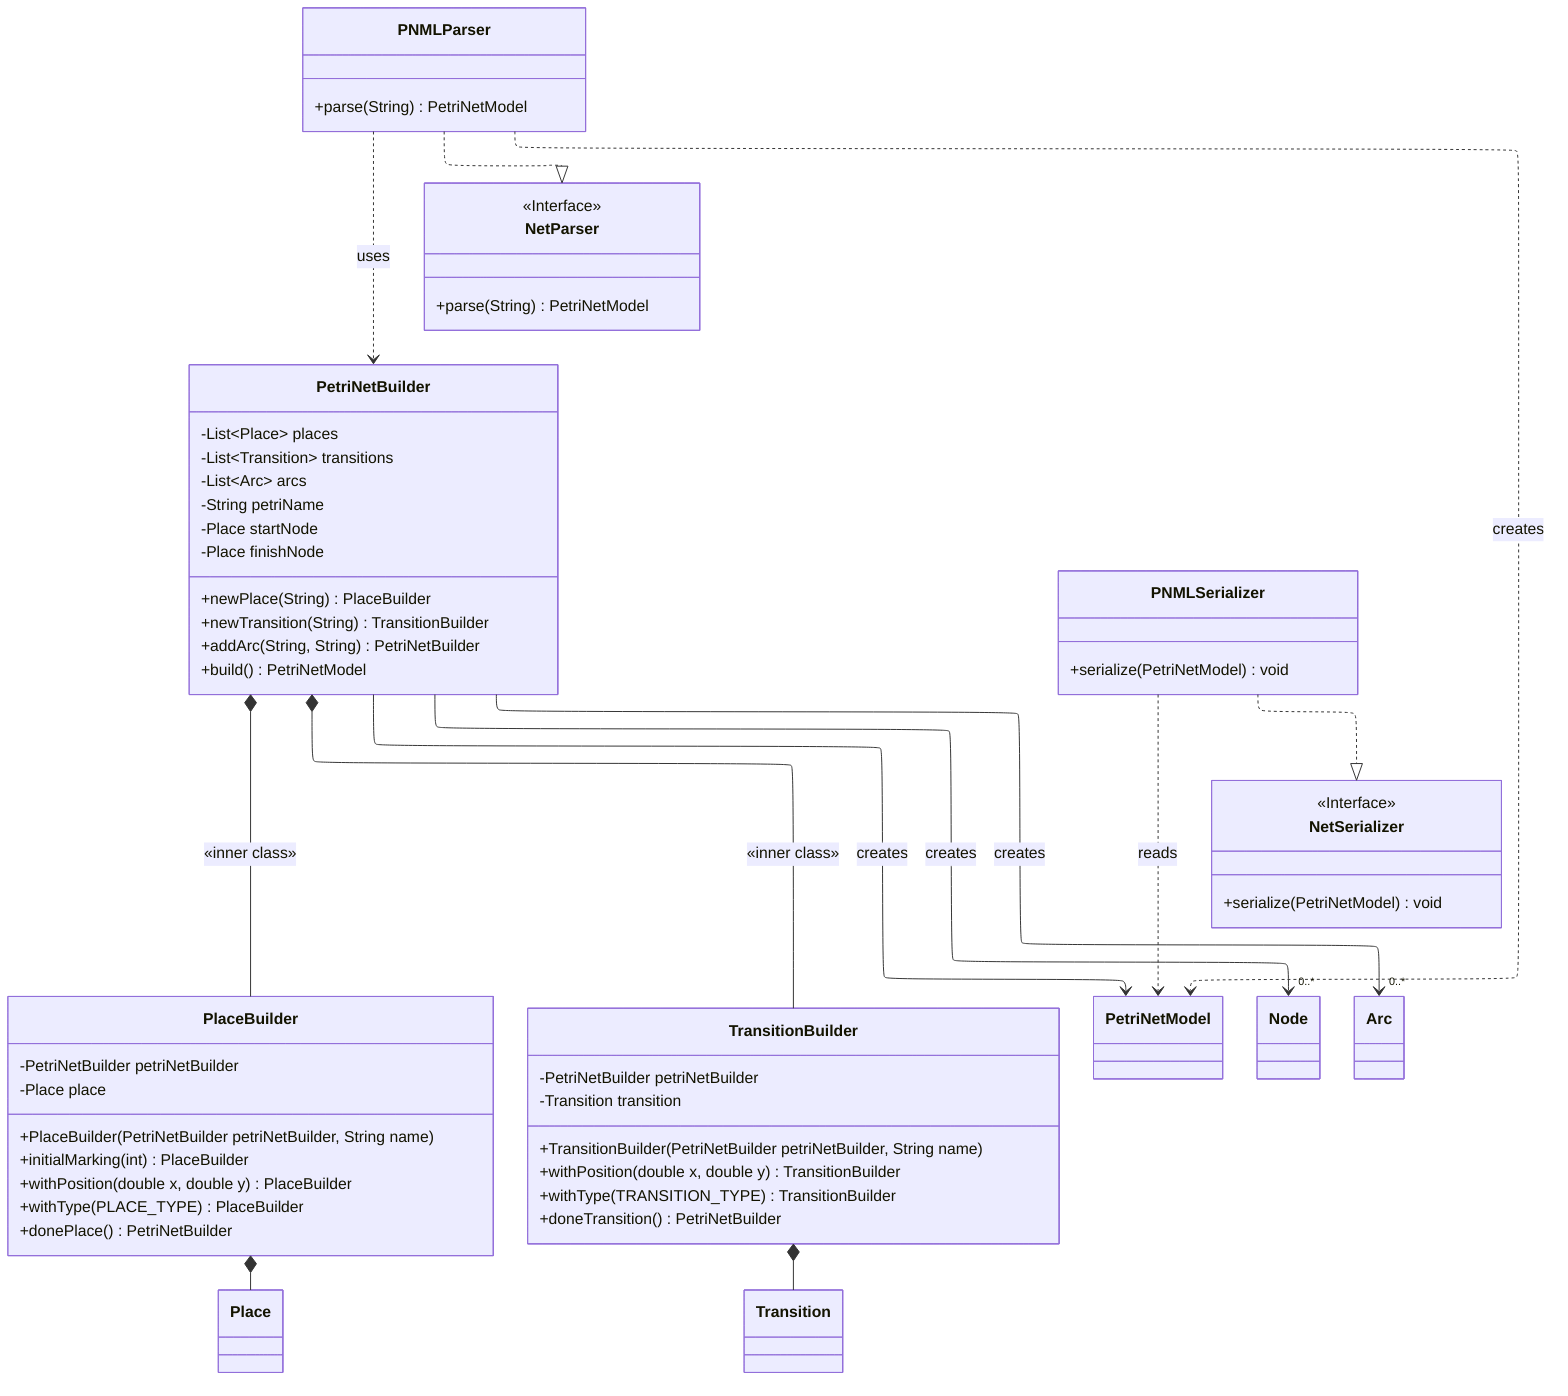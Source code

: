 ---
config:
  layout: elk
---
classDiagram
    direction TB

    class PetriNetBuilder {
        -List~Place~ places
        -List~Transition~ transitions
        -List~Arc~ arcs
        -String petriName
        -Place startNode
        -Place finishNode
        +newPlace(String) PlaceBuilder
        +newTransition(String) TransitionBuilder
        +addArc(String, String) PetriNetBuilder
        +build() PetriNetModel
    }

    class PlaceBuilder {
        -PetriNetBuilder petriNetBuilder
        -Place place
        +PlaceBuilder(PetriNetBuilder petriNetBuilder, String name)
        +initialMarking(int) PlaceBuilder
        +withPosition(double x, double y) PlaceBuilder
        +withType(PLACE_TYPE)PlaceBuilder
        +donePlace() PetriNetBuilder
    }

    class TransitionBuilder {
        -PetriNetBuilder petriNetBuilder
        -Transition transition
        +TransitionBuilder(PetriNetBuilder petriNetBuilder, String name)
        +withPosition(double x, double y) TransitionBuilder
        +withType(TRANSITION_TYPE) TransitionBuilder
        +doneTransition() PetriNetBuilder
    }

    class NetParser {
        <<Interface>>
        +parse(String) PetriNetModel
    }

    class PNMLParser {
        +parse(String) PetriNetModel
    }

    class NetSerializer {
        <<Interface>>
        +serialize(PetriNetModel) void
    }

    class PNMLSerializer {
        +serialize(PetriNetModel) void
    }

    PetriNetBuilder *-- PlaceBuilder : «inner class»
    PetriNetBuilder *-- TransitionBuilder : «inner class»
    PetriNetBuilder --> PetriNetModel : creates
    PNMLParser ..> PetriNetBuilder : uses
    PNMLParser ..|> NetParser
    PNMLSerializer ..|> NetSerializer
    PNMLParser ..> PetriNetModel : creates
    PNMLSerializer ..> PetriNetModel : reads

    PetriNetBuilder --> "0..*" Node : creates
    PetriNetBuilder --> "0..*" Arc : creates
    PlaceBuilder *-- Place
    TransitionBuilder *-- Transition